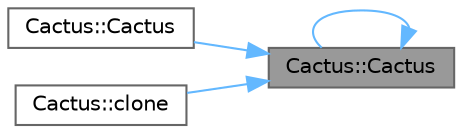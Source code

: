 digraph "Cactus::Cactus"
{
 // INTERACTIVE_SVG=YES
 // LATEX_PDF_SIZE
  bgcolor="transparent";
  edge [fontname=Helvetica,fontsize=10,labelfontname=Helvetica,labelfontsize=10];
  node [fontname=Helvetica,fontsize=10,shape=box,height=0.2,width=0.4];
  rankdir="RL";
  Node1 [id="Node000001",label="Cactus::Cactus",height=0.2,width=0.4,color="gray40", fillcolor="grey60", style="filled", fontcolor="black",tooltip="Default constructor."];
  Node1 -> Node1 [id="edge1_Node000001_Node000001",dir="back",color="steelblue1",style="solid",tooltip=" "];
  Node1 -> Node2 [id="edge2_Node000001_Node000002",dir="back",color="steelblue1",style="solid",tooltip=" "];
  Node2 [id="Node000002",label="Cactus::Cactus",height=0.2,width=0.4,color="grey40", fillcolor="white", style="filled",URL="$class_cactus.html#a84c5587103f82ad5d404909036fbf635",tooltip="Copy constructor."];
  Node1 -> Node3 [id="edge3_Node000001_Node000003",dir="back",color="steelblue1",style="solid",tooltip=" "];
  Node3 [id="Node000003",label="Cactus::clone",height=0.2,width=0.4,color="grey40", fillcolor="white", style="filled",URL="$class_cactus.html#a02ee105ae31896dd7d259851bb09d5e8",tooltip="Clone method for Prototype pattern."];
}
